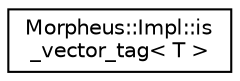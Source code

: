 digraph "Graphical Class Hierarchy"
{
 // LATEX_PDF_SIZE
  edge [fontname="Helvetica",fontsize="10",labelfontname="Helvetica",labelfontsize="10"];
  node [fontname="Helvetica",fontsize="10",shape=record];
  rankdir="LR";
  Node0 [label="Morpheus::Impl::is\l_vector_tag\< T \>",height=0.2,width=0.4,color="black", fillcolor="white", style="filled",URL="$classMorpheus_1_1Impl_1_1is__vector__tag.html",tooltip="Checks if the given type T is a valid Vector Tag i.e it is a derived class of VectorTag."];
}
